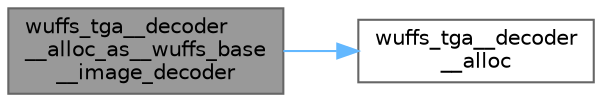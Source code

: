digraph "wuffs_tga__decoder__alloc_as__wuffs_base__image_decoder"
{
 // LATEX_PDF_SIZE
  bgcolor="transparent";
  edge [fontname=Helvetica,fontsize=10,labelfontname=Helvetica,labelfontsize=10];
  node [fontname=Helvetica,fontsize=10,shape=box,height=0.2,width=0.4];
  rankdir="LR";
  Node1 [id="Node000001",label="wuffs_tga__decoder\l__alloc_as__wuffs_base\l__image_decoder",height=0.2,width=0.4,color="gray40", fillcolor="grey60", style="filled", fontcolor="black",tooltip=" "];
  Node1 -> Node2 [id="edge1_Node000001_Node000002",color="steelblue1",style="solid",tooltip=" "];
  Node2 [id="Node000002",label="wuffs_tga__decoder\l__alloc",height=0.2,width=0.4,color="grey40", fillcolor="white", style="filled",URL="$wuffs-v0_83_8c.html#a1bbf41d763dd9c7a0d193f913a120cb7",tooltip=" "];
}
